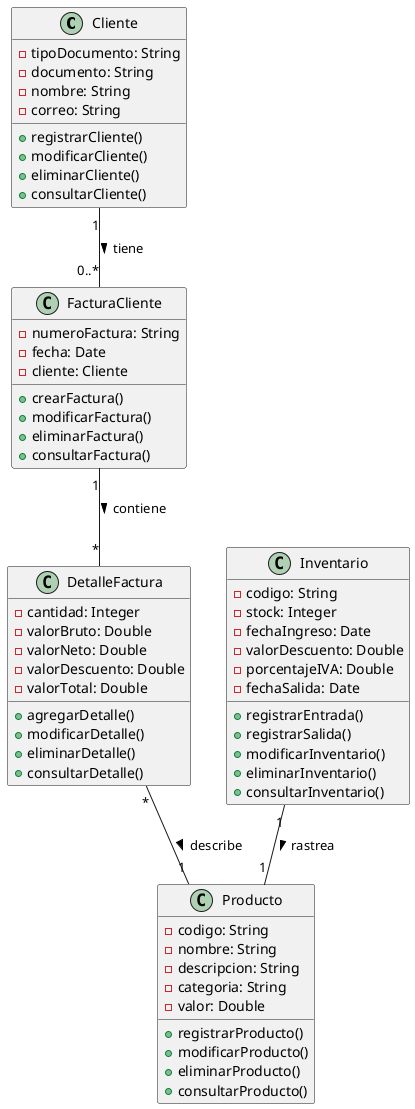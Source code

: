 @startuml Cliente

class Cliente {
  - tipoDocumento: String
  - documento: String
  - nombre: String
  - correo: String
  + registrarCliente()
  + modificarCliente()
  + eliminarCliente()
  + consultarCliente()
}

class Producto {
  - codigo: String
  - nombre: String
  - descripcion: String
  - categoria: String
  - valor: Double
  + registrarProducto()
  + modificarProducto()
  + eliminarProducto()
  + consultarProducto()
}

class Inventario {
  - codigo: String
  - stock: Integer
  - fechaIngreso: Date
  - valorDescuento: Double
  - porcentajeIVA: Double
  - fechaSalida: Date
  + registrarEntrada()
  + registrarSalida()
  + modificarInventario()
  + eliminarInventario()
  + consultarInventario()
}

class DetalleFactura {
  - cantidad: Integer
  - valorBruto: Double
  - valorNeto: Double
  - valorDescuento: Double
  - valorTotal: Double
  + agregarDetalle()
  + modificarDetalle()
  + eliminarDetalle()
  + consultarDetalle()
}

class FacturaCliente {
  - numeroFactura: String
  - fecha: Date
  - cliente: Cliente
  + crearFactura()
  + modificarFactura()
  + eliminarFactura()
  + consultarFactura()
}

' Relaciones
Cliente "1" -- "0..*" FacturaCliente : tiene >
FacturaCliente "1" -- "*" DetalleFactura : contiene >
DetalleFactura "*" -- "1" Producto : describe >
Inventario "1" -- "1" Producto : rastrea >

@enduml
